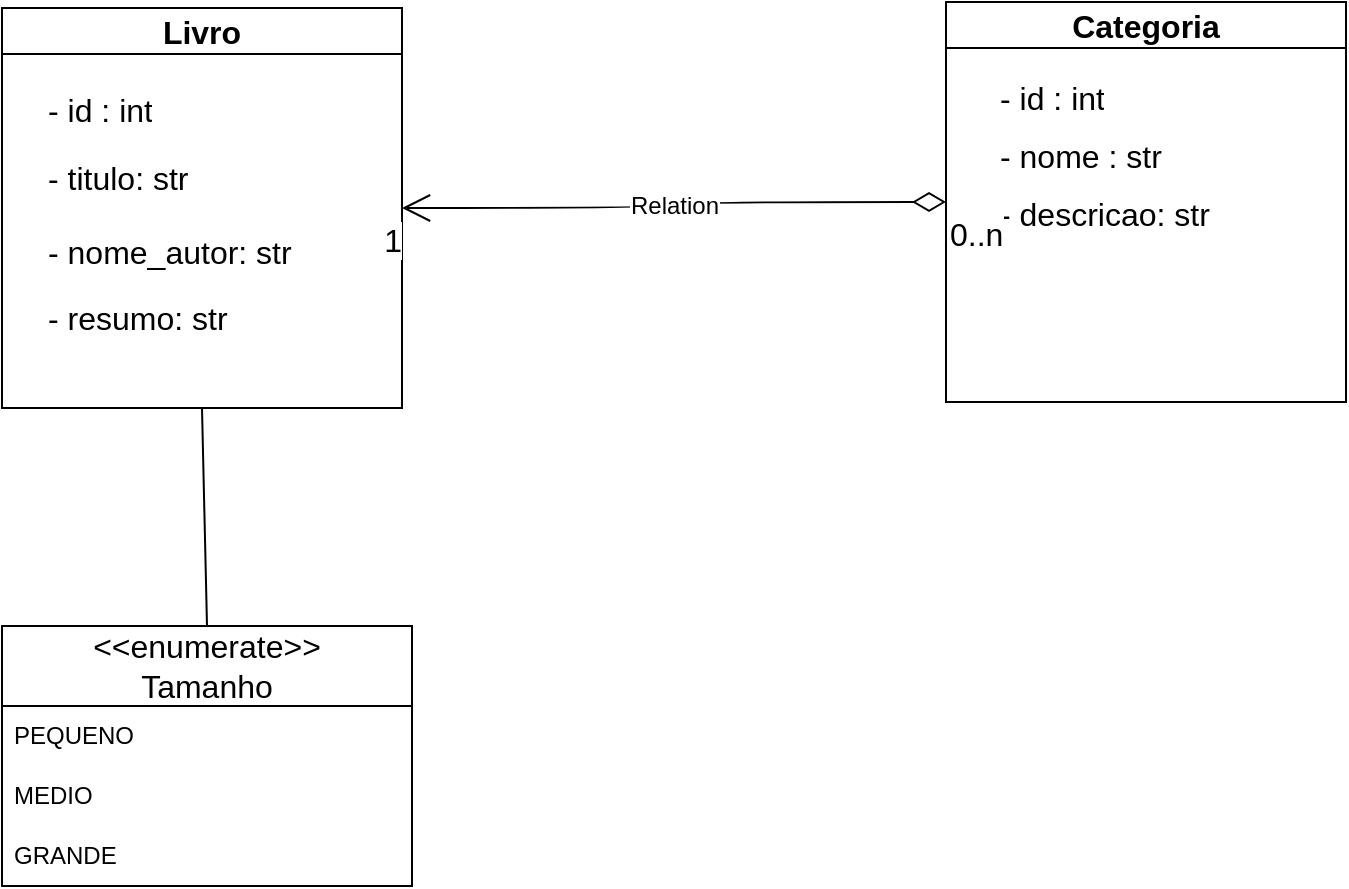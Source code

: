 <mxfile version="22.1.3" type="github">
  <diagram name="Página-1" id="6NMN6T1re0LM4AbhH7DN">
    <mxGraphModel dx="1290" dy="566" grid="0" gridSize="10" guides="1" tooltips="1" connect="1" arrows="1" fold="1" page="0" pageScale="1" pageWidth="827" pageHeight="1169" math="0" shadow="0">
      <root>
        <mxCell id="0" />
        <mxCell id="1" parent="0" />
        <mxCell id="rWQZ6nBazz-qRqC81-xw-2" value="Livro" style="swimlane;whiteSpace=wrap;html=1;fontSize=16;" parent="1" vertex="1">
          <mxGeometry x="100" y="99" width="200" height="200" as="geometry" />
        </mxCell>
        <mxCell id="rWQZ6nBazz-qRqC81-xw-14" value="- id : int" style="text;strokeColor=none;fillColor=none;align=left;verticalAlign=top;spacingLeft=4;spacingRight=4;overflow=hidden;rotatable=0;points=[[0,0.5],[1,0.5]];portConstraint=eastwest;whiteSpace=wrap;html=1;fontSize=16;" parent="rWQZ6nBazz-qRqC81-xw-2" vertex="1">
          <mxGeometry x="17" y="35" width="100" height="26" as="geometry" />
        </mxCell>
        <mxCell id="rWQZ6nBazz-qRqC81-xw-18" value="- titulo: str" style="text;strokeColor=none;fillColor=none;align=left;verticalAlign=top;spacingLeft=4;spacingRight=4;overflow=hidden;rotatable=0;points=[[0,0.5],[1,0.5]];portConstraint=eastwest;whiteSpace=wrap;html=1;fontSize=16;" parent="rWQZ6nBazz-qRqC81-xw-2" vertex="1">
          <mxGeometry x="17" y="69" width="158" height="26" as="geometry" />
        </mxCell>
        <mxCell id="rWQZ6nBazz-qRqC81-xw-19" value="- nome_autor: str" style="text;strokeColor=none;fillColor=none;align=left;verticalAlign=top;spacingLeft=4;spacingRight=4;overflow=hidden;rotatable=0;points=[[0,0.5],[1,0.5]];portConstraint=eastwest;whiteSpace=wrap;html=1;fontSize=16;" parent="rWQZ6nBazz-qRqC81-xw-2" vertex="1">
          <mxGeometry x="17" y="106" width="158" height="28" as="geometry" />
        </mxCell>
        <mxCell id="rWQZ6nBazz-qRqC81-xw-20" value="-&amp;nbsp;resumo: str" style="text;strokeColor=none;fillColor=none;align=left;verticalAlign=top;spacingLeft=4;spacingRight=4;overflow=hidden;rotatable=0;points=[[0,0.5],[1,0.5]];portConstraint=eastwest;whiteSpace=wrap;html=1;fontSize=16;" parent="rWQZ6nBazz-qRqC81-xw-2" vertex="1">
          <mxGeometry x="17" y="139" width="158" height="26" as="geometry" />
        </mxCell>
        <mxCell id="rWQZ6nBazz-qRqC81-xw-4" value="Categoria" style="swimlane;whiteSpace=wrap;html=1;fontSize=16;" parent="1" vertex="1">
          <mxGeometry x="572" y="96" width="200" height="200" as="geometry" />
        </mxCell>
        <mxCell id="rWQZ6nBazz-qRqC81-xw-15" value="- id : int" style="text;strokeColor=none;fillColor=none;align=left;verticalAlign=top;spacingLeft=4;spacingRight=4;overflow=hidden;rotatable=0;points=[[0,0.5],[1,0.5]];portConstraint=eastwest;whiteSpace=wrap;html=1;fontSize=16;" parent="rWQZ6nBazz-qRqC81-xw-4" vertex="1">
          <mxGeometry x="21" y="32" width="158" height="26" as="geometry" />
        </mxCell>
        <mxCell id="rWQZ6nBazz-qRqC81-xw-16" value="- nome : str" style="text;strokeColor=none;fillColor=none;align=left;verticalAlign=top;spacingLeft=4;spacingRight=4;overflow=hidden;rotatable=0;points=[[0,0.5],[1,0.5]];portConstraint=eastwest;whiteSpace=wrap;html=1;fontSize=16;" parent="rWQZ6nBazz-qRqC81-xw-4" vertex="1">
          <mxGeometry x="21" y="61" width="158" height="26" as="geometry" />
        </mxCell>
        <mxCell id="rWQZ6nBazz-qRqC81-xw-17" value="- descricao: str" style="text;strokeColor=none;fillColor=none;align=left;verticalAlign=top;spacingLeft=4;spacingRight=4;overflow=hidden;rotatable=0;points=[[0,0.5],[1,0.5]];portConstraint=eastwest;whiteSpace=wrap;html=1;fontSize=16;" parent="rWQZ6nBazz-qRqC81-xw-4" vertex="1">
          <mxGeometry x="21" y="90" width="158" height="26" as="geometry" />
        </mxCell>
        <mxCell id="rWQZ6nBazz-qRqC81-xw-8" value="Relation" style="endArrow=open;html=1;endSize=12;startArrow=diamondThin;startSize=14;startFill=0;edgeStyle=orthogonalEdgeStyle;rounded=0;fontSize=12;curved=1;exitX=0;exitY=0.5;exitDx=0;exitDy=0;entryX=1;entryY=0.5;entryDx=0;entryDy=0;" parent="1" source="rWQZ6nBazz-qRqC81-xw-4" target="rWQZ6nBazz-qRqC81-xw-2" edge="1">
          <mxGeometry relative="1" as="geometry">
            <mxPoint x="280" y="362" as="sourcePoint" />
            <mxPoint x="440" y="362" as="targetPoint" />
          </mxGeometry>
        </mxCell>
        <mxCell id="rWQZ6nBazz-qRqC81-xw-9" value="0..n" style="edgeLabel;resizable=0;html=1;align=left;verticalAlign=top;fontSize=16;" parent="rWQZ6nBazz-qRqC81-xw-8" connectable="0" vertex="1">
          <mxGeometry x="-1" relative="1" as="geometry" />
        </mxCell>
        <mxCell id="rWQZ6nBazz-qRqC81-xw-10" value="1" style="edgeLabel;resizable=0;html=1;align=right;verticalAlign=top;fontSize=16;" parent="rWQZ6nBazz-qRqC81-xw-8" connectable="0" vertex="1">
          <mxGeometry x="1" relative="1" as="geometry" />
        </mxCell>
        <mxCell id="cDAbdLEeagyEUdNZNR67-1" value="&lt;font style=&quot;font-size: 16px;&quot;&gt;&amp;lt;&amp;lt;enumerate&amp;gt;&amp;gt;&lt;br&gt;Tamanho&lt;/font&gt;" style="swimlane;fontStyle=0;childLayout=stackLayout;horizontal=1;startSize=40;horizontalStack=0;resizeParent=1;resizeParentMax=0;resizeLast=0;collapsible=1;marginBottom=0;whiteSpace=wrap;html=1;" parent="1" vertex="1">
          <mxGeometry x="100" y="408" width="205" height="130" as="geometry" />
        </mxCell>
        <mxCell id="cDAbdLEeagyEUdNZNR67-2" value="PEQUENO" style="text;strokeColor=none;fillColor=none;align=left;verticalAlign=middle;spacingLeft=4;spacingRight=4;overflow=hidden;points=[[0,0.5],[1,0.5]];portConstraint=eastwest;rotatable=0;whiteSpace=wrap;html=1;" parent="cDAbdLEeagyEUdNZNR67-1" vertex="1">
          <mxGeometry y="40" width="205" height="30" as="geometry" />
        </mxCell>
        <mxCell id="cDAbdLEeagyEUdNZNR67-3" value="MEDIO" style="text;strokeColor=none;fillColor=none;align=left;verticalAlign=middle;spacingLeft=4;spacingRight=4;overflow=hidden;points=[[0,0.5],[1,0.5]];portConstraint=eastwest;rotatable=0;whiteSpace=wrap;html=1;" parent="cDAbdLEeagyEUdNZNR67-1" vertex="1">
          <mxGeometry y="70" width="205" height="30" as="geometry" />
        </mxCell>
        <mxCell id="cDAbdLEeagyEUdNZNR67-4" value="GRANDE" style="text;strokeColor=none;fillColor=none;align=left;verticalAlign=middle;spacingLeft=4;spacingRight=4;overflow=hidden;points=[[0,0.5],[1,0.5]];portConstraint=eastwest;rotatable=0;whiteSpace=wrap;html=1;" parent="cDAbdLEeagyEUdNZNR67-1" vertex="1">
          <mxGeometry y="100" width="205" height="30" as="geometry" />
        </mxCell>
        <mxCell id="cDAbdLEeagyEUdNZNR67-5" value="" style="endArrow=none;html=1;rounded=0;exitX=0.5;exitY=0;exitDx=0;exitDy=0;entryX=0.5;entryY=1;entryDx=0;entryDy=0;" parent="1" source="cDAbdLEeagyEUdNZNR67-1" target="rWQZ6nBazz-qRqC81-xw-2" edge="1">
          <mxGeometry width="50" height="50" relative="1" as="geometry">
            <mxPoint x="340" y="371" as="sourcePoint" />
            <mxPoint x="390" y="321" as="targetPoint" />
          </mxGeometry>
        </mxCell>
      </root>
    </mxGraphModel>
  </diagram>
</mxfile>
